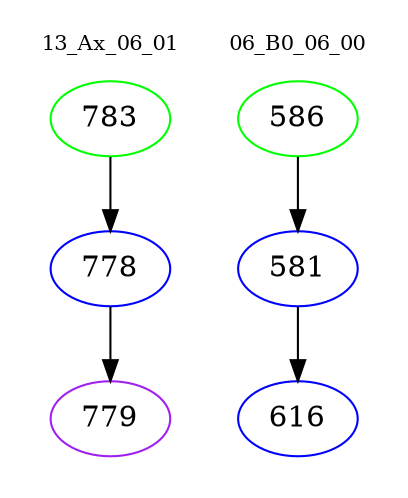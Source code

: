 digraph{
subgraph cluster_0 {
color = white
label = "13_Ax_06_01";
fontsize=10;
T0_783 [label="783", color="green"]
T0_783 -> T0_778 [color="black"]
T0_778 [label="778", color="blue"]
T0_778 -> T0_779 [color="black"]
T0_779 [label="779", color="purple"]
}
subgraph cluster_1 {
color = white
label = "06_B0_06_00";
fontsize=10;
T1_586 [label="586", color="green"]
T1_586 -> T1_581 [color="black"]
T1_581 [label="581", color="blue"]
T1_581 -> T1_616 [color="black"]
T1_616 [label="616", color="blue"]
}
}
